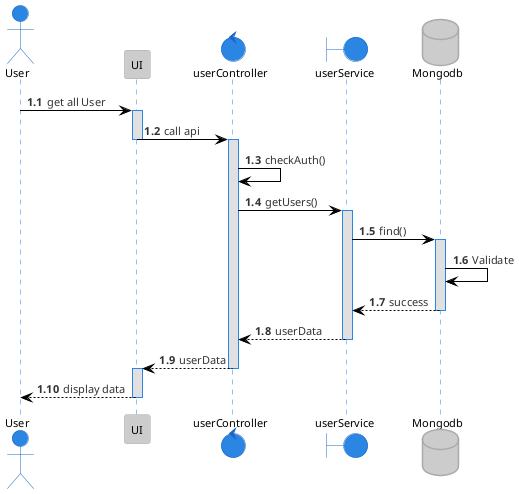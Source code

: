 @startuml getAllUser
!theme reddress-lightblue

autonumber 1.1
actor User
participant UI
control  userController
boundary userService
database Mongodb

User -> UI: get all User
activate UI
UI -> userController: call api
deactivate UI
activate userController
userController -> userController: checkAuth()
userController -> userService: getUsers()
activate userService
userService -> Mongodb: find()
activate Mongodb
Mongodb -> Mongodb: Validate
Mongodb --> userService: success
deactivate Mongodb
userService --> userController: userData
deactivate userService
userController --> UI: userData
deactivate userController
activate UI
UI --> User: display data
deactivate UI

@enduml
